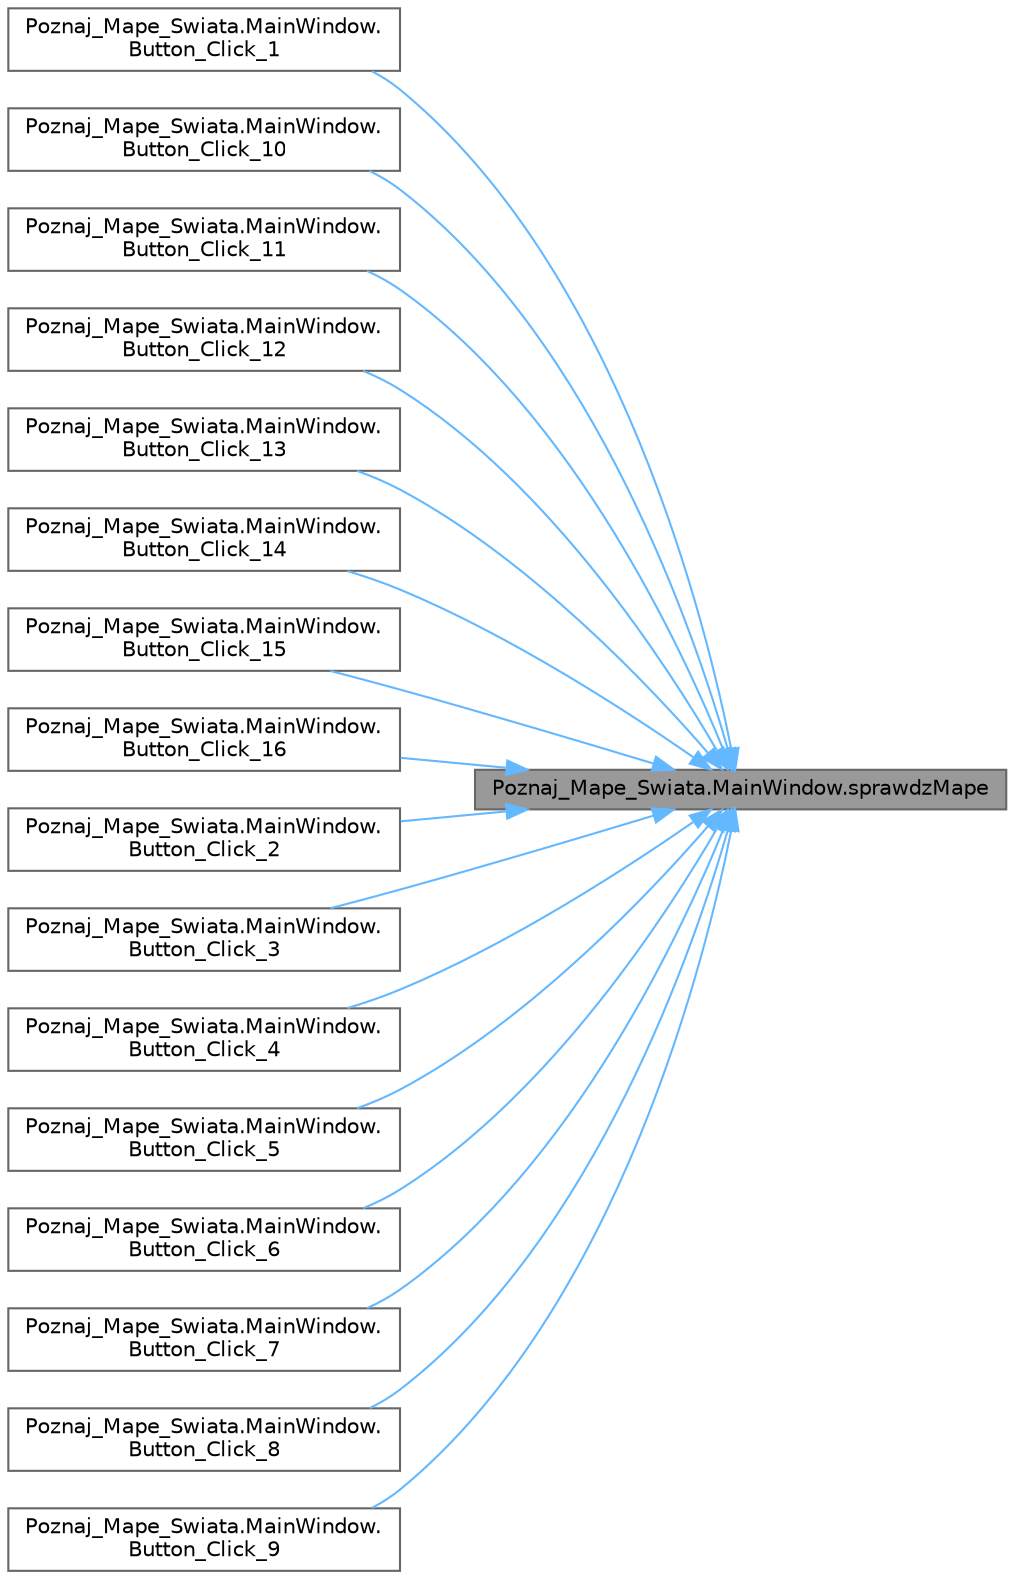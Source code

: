 digraph "Poznaj_Mape_Swiata.MainWindow.sprawdzMape"
{
 // LATEX_PDF_SIZE
  bgcolor="transparent";
  edge [fontname=Helvetica,fontsize=10,labelfontname=Helvetica,labelfontsize=10];
  node [fontname=Helvetica,fontsize=10,shape=box,height=0.2,width=0.4];
  rankdir="RL";
  Node1 [label="Poznaj_Mape_Swiata.MainWindow.sprawdzMape",height=0.2,width=0.4,color="gray40", fillcolor="grey60", style="filled", fontcolor="black",tooltip="Metoda odpowiedzialna za sprawdzenie poprawnosci zaznaczenia wojewodztwa na mapie"];
  Node1 -> Node2 [dir="back",color="steelblue1",style="solid"];
  Node2 [label="Poznaj_Mape_Swiata.MainWindow.\lButton_Click_1",height=0.2,width=0.4,color="grey40", fillcolor="white", style="filled",URL="$class_poznaj___mape___swiata_1_1_main_window.html#a011213d6363437b9f434da396c95cdc0",tooltip="Klikniecie w dany obszar wojewodztwa"];
  Node1 -> Node3 [dir="back",color="steelblue1",style="solid"];
  Node3 [label="Poznaj_Mape_Swiata.MainWindow.\lButton_Click_10",height=0.2,width=0.4,color="grey40", fillcolor="white", style="filled",URL="$class_poznaj___mape___swiata_1_1_main_window.html#a3cbe1d5986f106481db365705b6bc430",tooltip="Klikniecie w dany obszar wojewodztwa"];
  Node1 -> Node4 [dir="back",color="steelblue1",style="solid"];
  Node4 [label="Poznaj_Mape_Swiata.MainWindow.\lButton_Click_11",height=0.2,width=0.4,color="grey40", fillcolor="white", style="filled",URL="$class_poznaj___mape___swiata_1_1_main_window.html#ab8fa5ea90d30577d92268cddc760e087",tooltip="Klikniecie w dany obszar wojewodztwa"];
  Node1 -> Node5 [dir="back",color="steelblue1",style="solid"];
  Node5 [label="Poznaj_Mape_Swiata.MainWindow.\lButton_Click_12",height=0.2,width=0.4,color="grey40", fillcolor="white", style="filled",URL="$class_poznaj___mape___swiata_1_1_main_window.html#a9d7f9632e65a47a19a94dd8ee0f32464",tooltip="Klikniecie w dany obszar wojewodztwa"];
  Node1 -> Node6 [dir="back",color="steelblue1",style="solid"];
  Node6 [label="Poznaj_Mape_Swiata.MainWindow.\lButton_Click_13",height=0.2,width=0.4,color="grey40", fillcolor="white", style="filled",URL="$class_poznaj___mape___swiata_1_1_main_window.html#a34dc7473a92f9b349500e1deb4ae4694",tooltip="Klikniecie w dany obszar wojewodztwa"];
  Node1 -> Node7 [dir="back",color="steelblue1",style="solid"];
  Node7 [label="Poznaj_Mape_Swiata.MainWindow.\lButton_Click_14",height=0.2,width=0.4,color="grey40", fillcolor="white", style="filled",URL="$class_poznaj___mape___swiata_1_1_main_window.html#a2b122e3600a8d2f8fcb5bb3b0c39fe80",tooltip="Klikniecie w dany obszar wojewodztwa"];
  Node1 -> Node8 [dir="back",color="steelblue1",style="solid"];
  Node8 [label="Poznaj_Mape_Swiata.MainWindow.\lButton_Click_15",height=0.2,width=0.4,color="grey40", fillcolor="white", style="filled",URL="$class_poznaj___mape___swiata_1_1_main_window.html#a68836b5bb19e0d036a109a48ff0f5395",tooltip="Klikniecie w dany obszar wojewodztwa"];
  Node1 -> Node9 [dir="back",color="steelblue1",style="solid"];
  Node9 [label="Poznaj_Mape_Swiata.MainWindow.\lButton_Click_16",height=0.2,width=0.4,color="grey40", fillcolor="white", style="filled",URL="$class_poznaj___mape___swiata_1_1_main_window.html#a9ab8e8dc87e926834acaad739347e21e",tooltip="Klikniecie w dany obszar wojewodztwa"];
  Node1 -> Node10 [dir="back",color="steelblue1",style="solid"];
  Node10 [label="Poznaj_Mape_Swiata.MainWindow.\lButton_Click_2",height=0.2,width=0.4,color="grey40", fillcolor="white", style="filled",URL="$class_poznaj___mape___swiata_1_1_main_window.html#a62faa1abac75c472aced5519e02f0daf",tooltip="Klikniecie w dany obszar wojewodztwa"];
  Node1 -> Node11 [dir="back",color="steelblue1",style="solid"];
  Node11 [label="Poznaj_Mape_Swiata.MainWindow.\lButton_Click_3",height=0.2,width=0.4,color="grey40", fillcolor="white", style="filled",URL="$class_poznaj___mape___swiata_1_1_main_window.html#aa659612ebc390ba5f5a9cd153d5ac65f",tooltip="Klikniecie w dany obszar wojewodztwa"];
  Node1 -> Node12 [dir="back",color="steelblue1",style="solid"];
  Node12 [label="Poznaj_Mape_Swiata.MainWindow.\lButton_Click_4",height=0.2,width=0.4,color="grey40", fillcolor="white", style="filled",URL="$class_poznaj___mape___swiata_1_1_main_window.html#a0b94eb8cff5cc22a9abab89d978cd03b",tooltip="Klikniecie w dany obszar wojewodztwa"];
  Node1 -> Node13 [dir="back",color="steelblue1",style="solid"];
  Node13 [label="Poznaj_Mape_Swiata.MainWindow.\lButton_Click_5",height=0.2,width=0.4,color="grey40", fillcolor="white", style="filled",URL="$class_poznaj___mape___swiata_1_1_main_window.html#ab54a884a187813904dd6d6e3c7d38df0",tooltip="Klikniecie w dany obszar wojewodztwa"];
  Node1 -> Node14 [dir="back",color="steelblue1",style="solid"];
  Node14 [label="Poznaj_Mape_Swiata.MainWindow.\lButton_Click_6",height=0.2,width=0.4,color="grey40", fillcolor="white", style="filled",URL="$class_poznaj___mape___swiata_1_1_main_window.html#a7a1b981b36f005a0c712f345aa176685",tooltip="Klikniecie w dany obszar wojewodztwa"];
  Node1 -> Node15 [dir="back",color="steelblue1",style="solid"];
  Node15 [label="Poznaj_Mape_Swiata.MainWindow.\lButton_Click_7",height=0.2,width=0.4,color="grey40", fillcolor="white", style="filled",URL="$class_poznaj___mape___swiata_1_1_main_window.html#ad868f877878780239e3523fc28c68165",tooltip="Klikniecie w dany obszar wojewodztwa"];
  Node1 -> Node16 [dir="back",color="steelblue1",style="solid"];
  Node16 [label="Poznaj_Mape_Swiata.MainWindow.\lButton_Click_8",height=0.2,width=0.4,color="grey40", fillcolor="white", style="filled",URL="$class_poznaj___mape___swiata_1_1_main_window.html#a929319928b54d83d9a9f25c5d31ade0f",tooltip="Klikniecie w dany obszar wojewodztwa"];
  Node1 -> Node17 [dir="back",color="steelblue1",style="solid"];
  Node17 [label="Poznaj_Mape_Swiata.MainWindow.\lButton_Click_9",height=0.2,width=0.4,color="grey40", fillcolor="white", style="filled",URL="$class_poznaj___mape___swiata_1_1_main_window.html#a8b3e6a4457db39e0b145bed6eb03da67",tooltip="Klikniecie w dany obszar wojewodztwa"];
}
